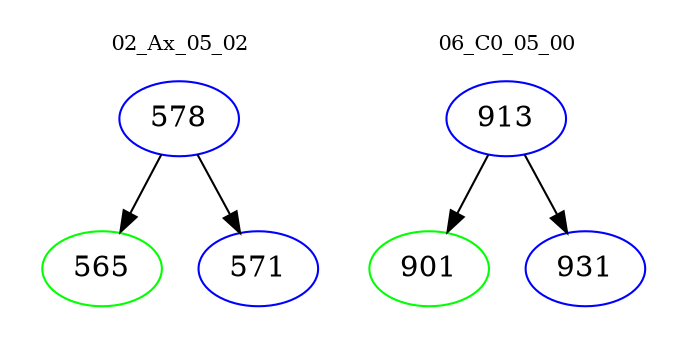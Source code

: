 digraph{
subgraph cluster_0 {
color = white
label = "02_Ax_05_02";
fontsize=10;
T0_578 [label="578", color="blue"]
T0_578 -> T0_565 [color="black"]
T0_565 [label="565", color="green"]
T0_578 -> T0_571 [color="black"]
T0_571 [label="571", color="blue"]
}
subgraph cluster_1 {
color = white
label = "06_C0_05_00";
fontsize=10;
T1_913 [label="913", color="blue"]
T1_913 -> T1_901 [color="black"]
T1_901 [label="901", color="green"]
T1_913 -> T1_931 [color="black"]
T1_931 [label="931", color="blue"]
}
}
